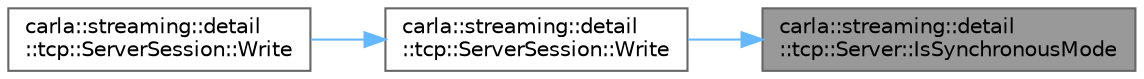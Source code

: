 digraph "carla::streaming::detail::tcp::Server::IsSynchronousMode"
{
 // INTERACTIVE_SVG=YES
 // LATEX_PDF_SIZE
  bgcolor="transparent";
  edge [fontname=Helvetica,fontsize=10,labelfontname=Helvetica,labelfontsize=10];
  node [fontname=Helvetica,fontsize=10,shape=box,height=0.2,width=0.4];
  rankdir="RL";
  Node1 [id="Node000001",label="carla::streaming::detail\l::tcp::Server::IsSynchronousMode",height=0.2,width=0.4,color="gray40", fillcolor="grey60", style="filled", fontcolor="black",tooltip=" "];
  Node1 -> Node2 [id="edge1_Node000001_Node000002",dir="back",color="steelblue1",style="solid",tooltip=" "];
  Node2 [id="Node000002",label="carla::streaming::detail\l::tcp::ServerSession::Write",height=0.2,width=0.4,color="grey40", fillcolor="white", style="filled",URL="$d6/d51/classcarla_1_1streaming_1_1detail_1_1tcp_1_1ServerSession.html#af5255361ee0fd1c54d54faf759f21da4",tooltip="Writes some data to the socket."];
  Node2 -> Node3 [id="edge2_Node000002_Node000003",dir="back",color="steelblue1",style="solid",tooltip=" "];
  Node3 [id="Node000003",label="carla::streaming::detail\l::tcp::ServerSession::Write",height=0.2,width=0.4,color="grey40", fillcolor="white", style="filled",URL="$d6/d51/classcarla_1_1streaming_1_1detail_1_1tcp_1_1ServerSession.html#adc3bc2f7e8cd44be17aa98c5d2570604",tooltip="Writes some data to the socket."];
}
